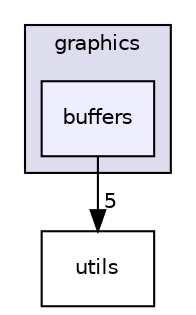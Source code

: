 digraph "C:/Dev/Game Engines/Fireworks-Engine/Fireworks Engine/Fireworks Core/src/graphics/buffers" {
  compound=true
  node [ fontsize="10", fontname="Helvetica"];
  edge [ labelfontsize="10", labelfontname="Helvetica"];
  subgraph clusterdir_c50f98d358cbf947e76187523a44f226 {
    graph [ bgcolor="#ddddee", pencolor="black", label="graphics" fontname="Helvetica", fontsize="10", URL="dir_c50f98d358cbf947e76187523a44f226.html"]
  dir_9b213f180aa632ec86faefb425efa896 [shape=box, label="buffers", style="filled", fillcolor="#eeeeff", pencolor="black", URL="dir_9b213f180aa632ec86faefb425efa896.html"];
  }
  dir_8554d27464c74e0722d805e428503d8c [shape=box label="utils" URL="dir_8554d27464c74e0722d805e428503d8c.html"];
  dir_9b213f180aa632ec86faefb425efa896->dir_8554d27464c74e0722d805e428503d8c [headlabel="5", labeldistance=1.5 headhref="dir_000007_000014.html"];
}
